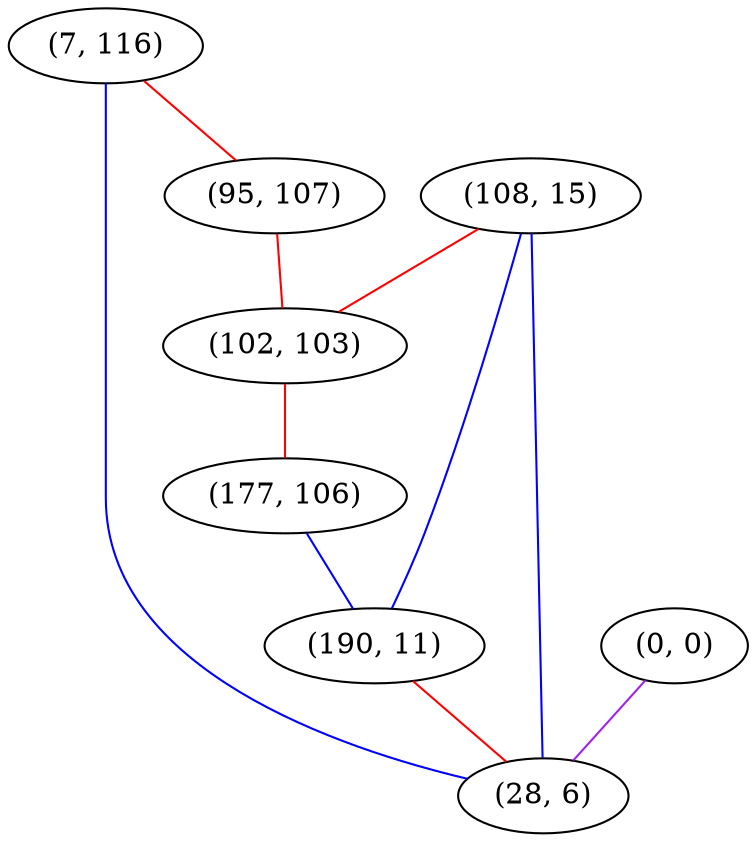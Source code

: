graph "" {
"(7, 116)";
"(95, 107)";
"(108, 15)";
"(0, 0)";
"(102, 103)";
"(177, 106)";
"(190, 11)";
"(28, 6)";
"(7, 116)" -- "(95, 107)"  [color=red, key=0, weight=1];
"(7, 116)" -- "(28, 6)"  [color=blue, key=0, weight=3];
"(95, 107)" -- "(102, 103)"  [color=red, key=0, weight=1];
"(108, 15)" -- "(190, 11)"  [color=blue, key=0, weight=3];
"(108, 15)" -- "(102, 103)"  [color=red, key=0, weight=1];
"(108, 15)" -- "(28, 6)"  [color=blue, key=0, weight=3];
"(0, 0)" -- "(28, 6)"  [color=purple, key=0, weight=4];
"(102, 103)" -- "(177, 106)"  [color=red, key=0, weight=1];
"(177, 106)" -- "(190, 11)"  [color=blue, key=0, weight=3];
"(190, 11)" -- "(28, 6)"  [color=red, key=0, weight=1];
}
